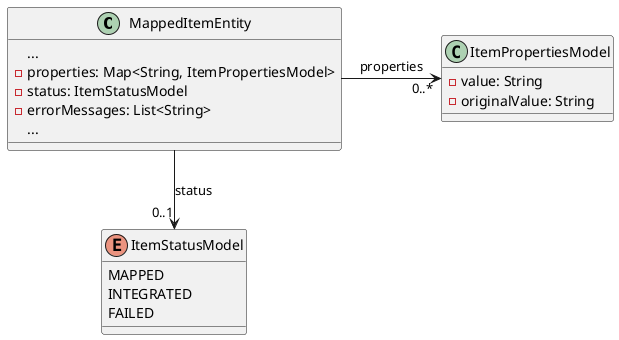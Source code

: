 @startuml

class MappedItemEntity {
    ...
    - properties: Map<String, ItemPropertiesModel>
    - status: ItemStatusModel
    - errorMessages: List<String>
    ...
}

enum ItemStatusModel {
    MAPPED
    INTEGRATED
    FAILED
}

class ItemPropertiesModel {
    - value: String
    - originalValue: String
}

MappedItemEntity -> "0..*" ItemPropertiesModel: properties
MappedItemEntity --> "0..1" ItemStatusModel: status

@enduml